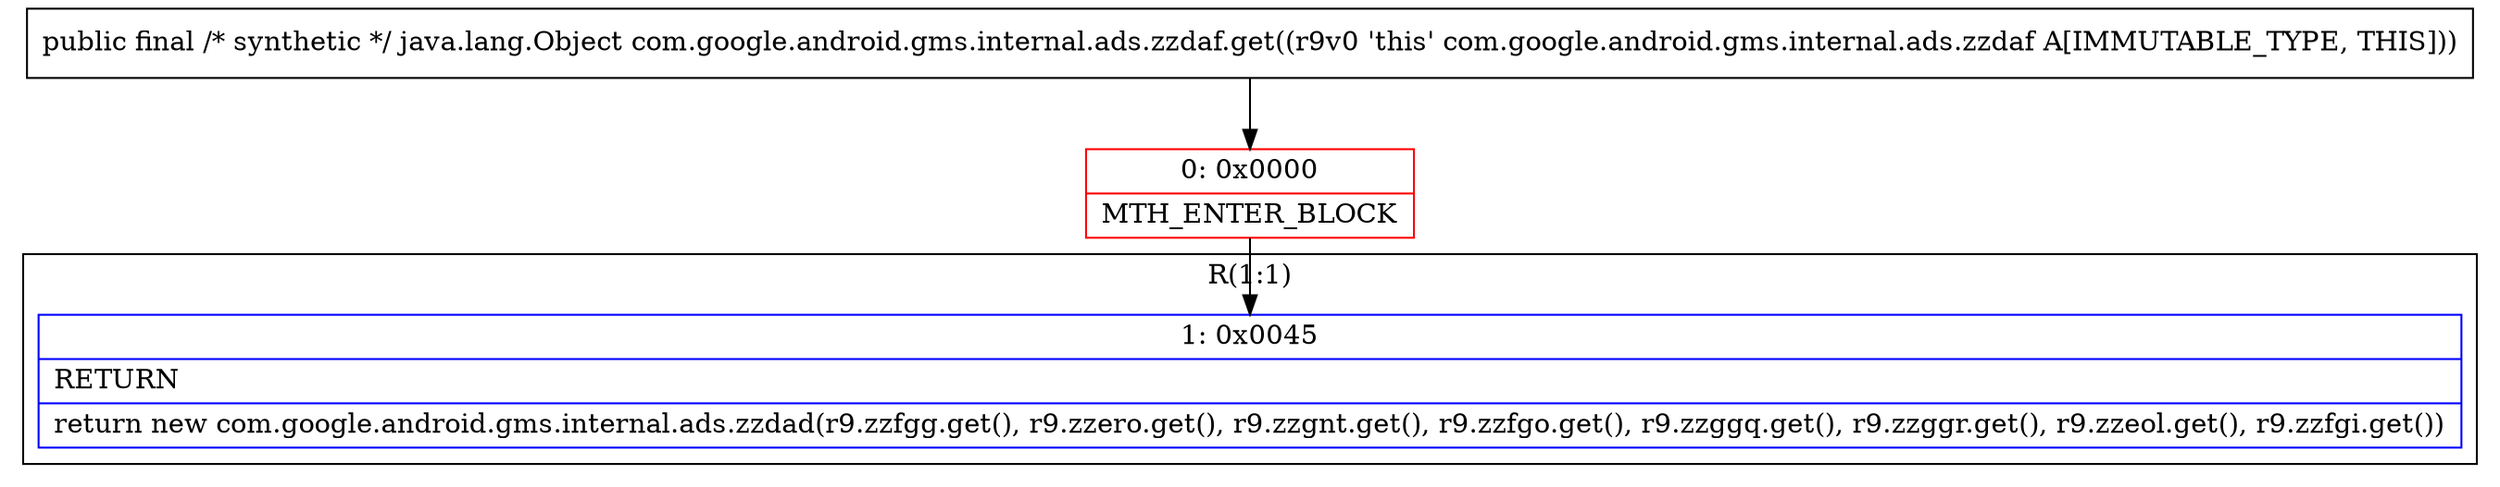 digraph "CFG forcom.google.android.gms.internal.ads.zzdaf.get()Ljava\/lang\/Object;" {
subgraph cluster_Region_814203055 {
label = "R(1:1)";
node [shape=record,color=blue];
Node_1 [shape=record,label="{1\:\ 0x0045|RETURN\l|return new com.google.android.gms.internal.ads.zzdad(r9.zzfgg.get(), r9.zzero.get(), r9.zzgnt.get(), r9.zzfgo.get(), r9.zzggq.get(), r9.zzggr.get(), r9.zzeol.get(), r9.zzfgi.get())\l}"];
}
Node_0 [shape=record,color=red,label="{0\:\ 0x0000|MTH_ENTER_BLOCK\l}"];
MethodNode[shape=record,label="{public final \/* synthetic *\/ java.lang.Object com.google.android.gms.internal.ads.zzdaf.get((r9v0 'this' com.google.android.gms.internal.ads.zzdaf A[IMMUTABLE_TYPE, THIS])) }"];
MethodNode -> Node_0;
Node_0 -> Node_1;
}

